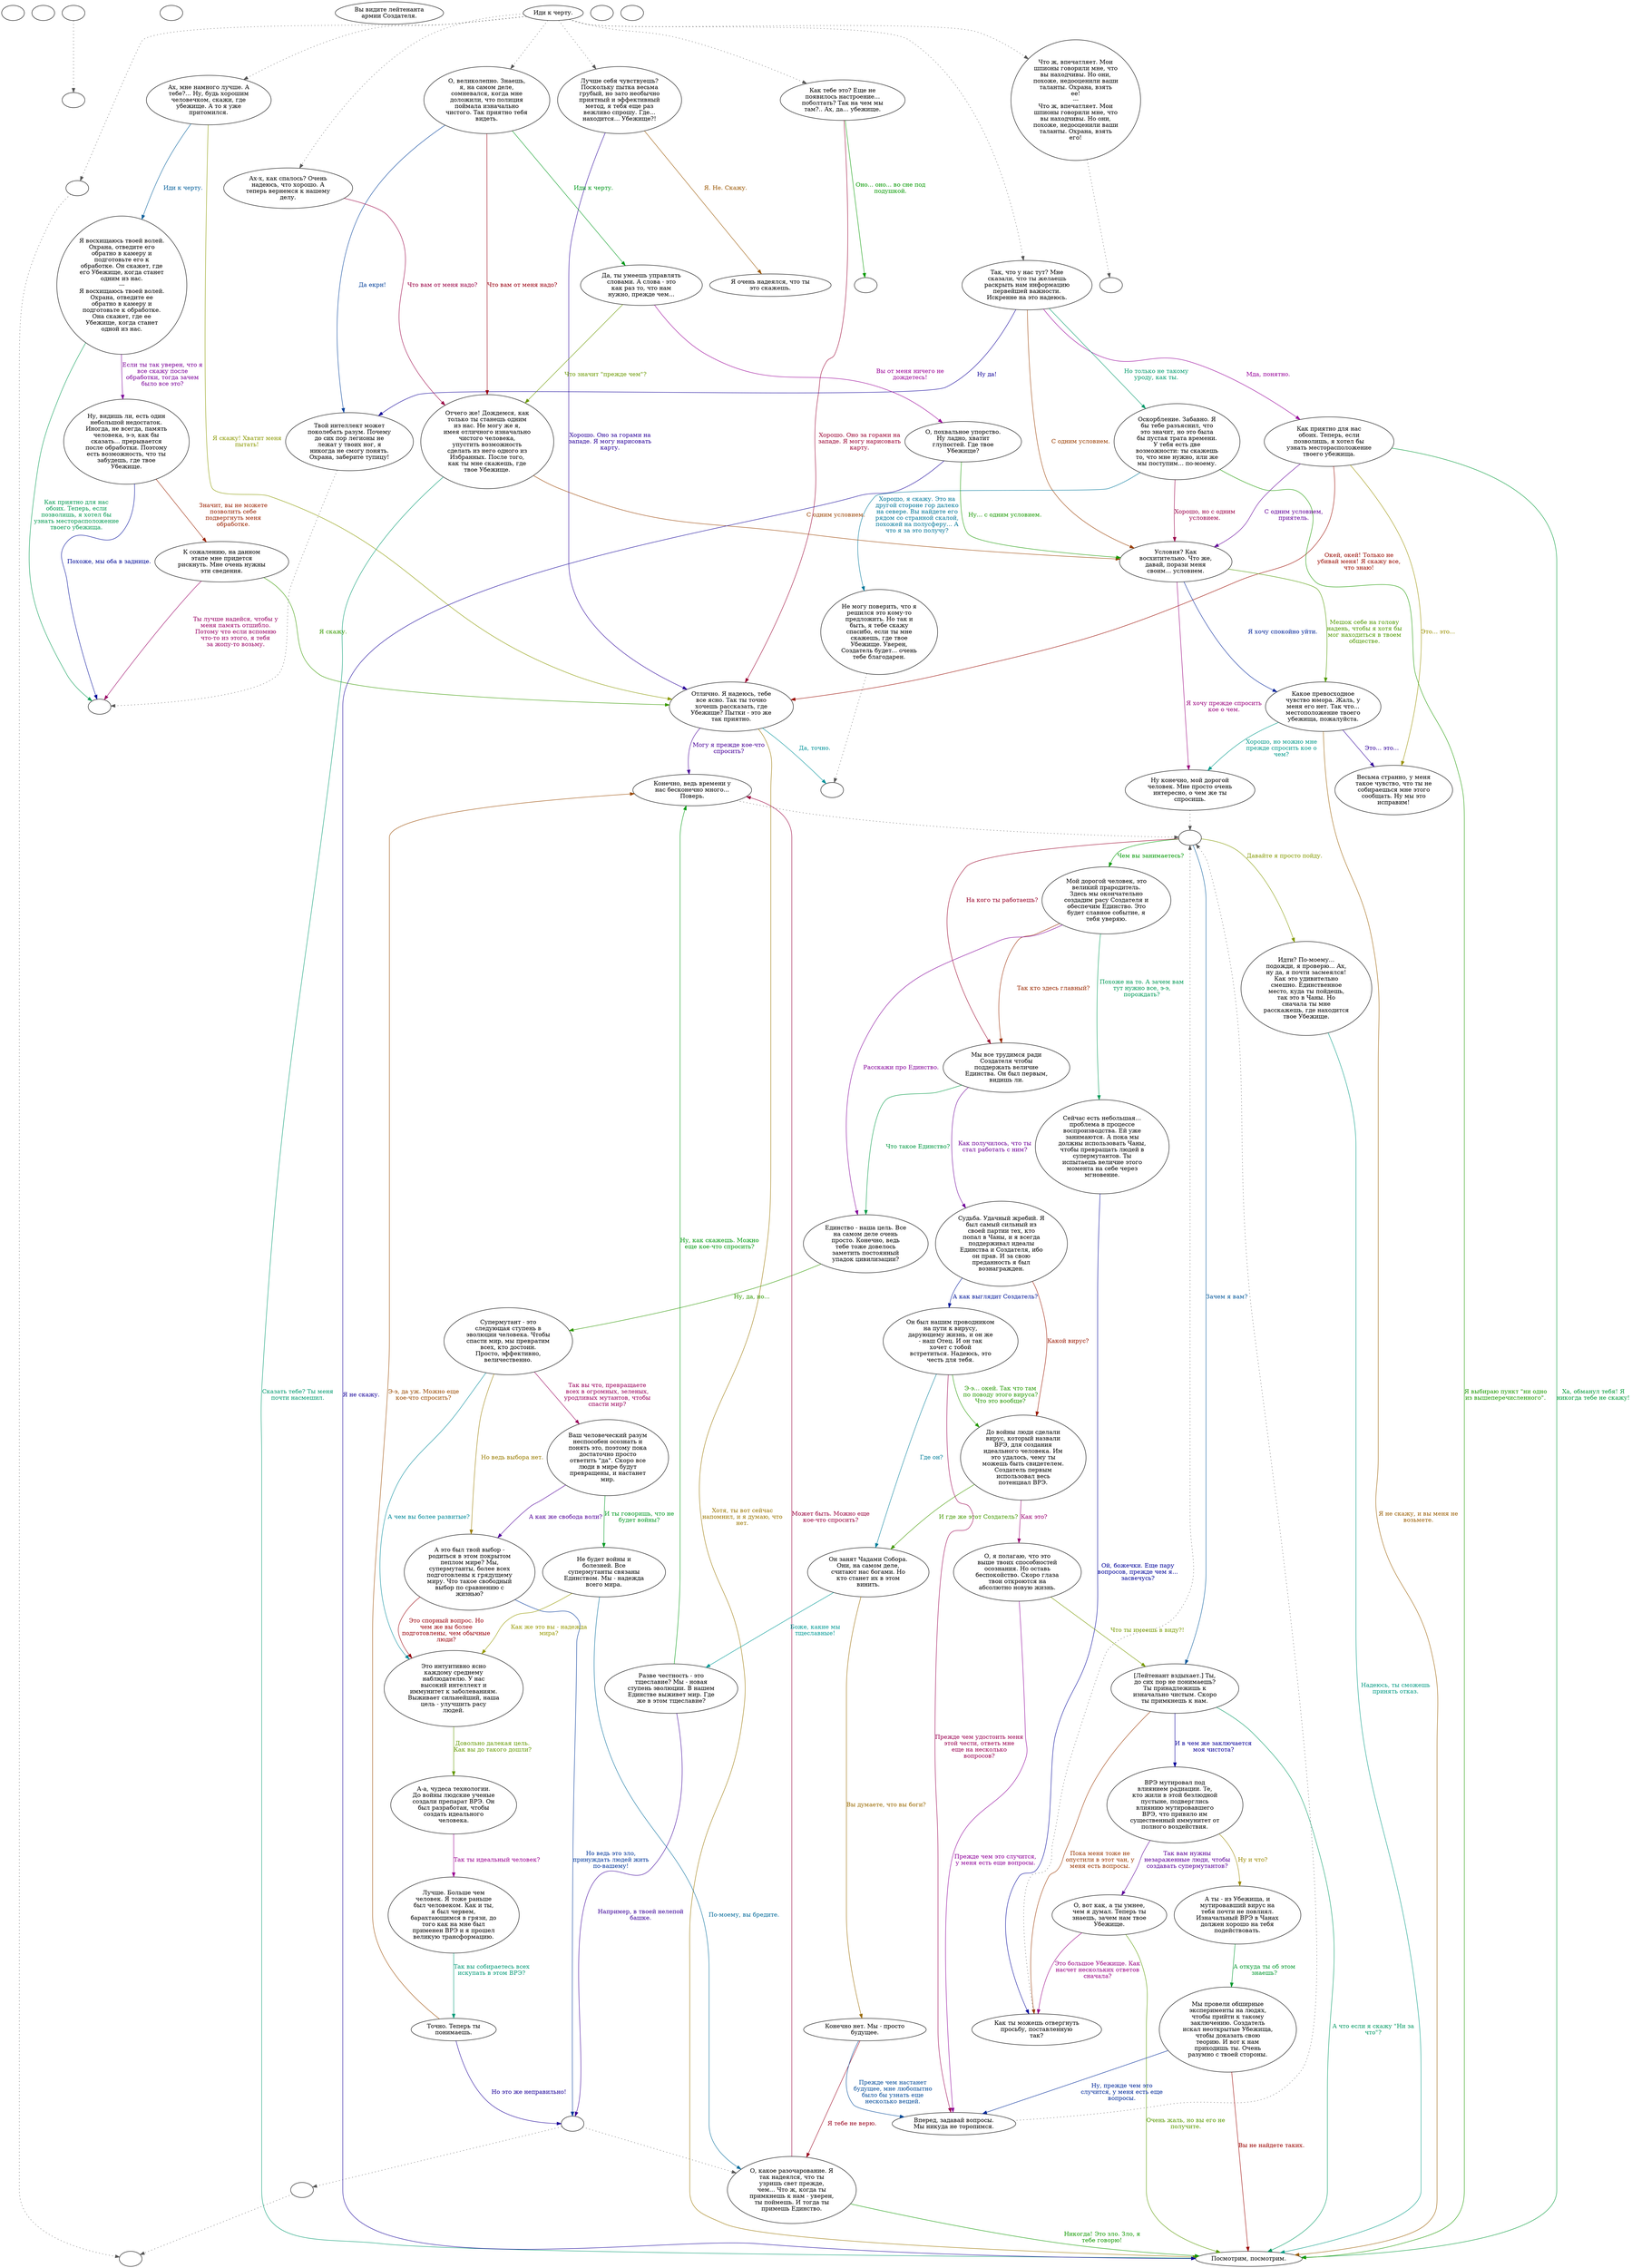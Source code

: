 digraph lt {
  "start" [style=filled       fillcolor="#FFFFFF"       color="#000000"]
  "start" [label=""]
  "combat_p_proc" [style=filled       fillcolor="#FFFFFF"       color="#000000"]
  "combat_p_proc" [label=""]
  "critter_p_proc" [style=filled       fillcolor="#FFFFFF"       color="#000000"]
  "critter_p_proc" -> "Torture" [style=dotted color="#555555"]
  "critter_p_proc" [label=""]
  "destroy_p_proc" [style=filled       fillcolor="#FFFFFF"       color="#000000"]
  "destroy_p_proc" [label=""]
  "look_at_p_proc" [style=filled       fillcolor="#FFFFFF"       color="#000000"]
  "look_at_p_proc" [label="Вы видите лейтенанта\nармии Создателя."]
  "talk_p_proc" [style=filled       fillcolor="#FFFFFF"       color="#000000"]
  "talk_p_proc" -> "get_reaction" [style=dotted color="#555555"]
  "talk_p_proc" -> "Lt36" [style=dotted color="#555555"]
  "talk_p_proc" -> "Lt37b" [style=dotted color="#555555"]
  "talk_p_proc" -> "Lt38" [style=dotted color="#555555"]
  "talk_p_proc" -> "Lt01" [style=dotted color="#555555"]
  "talk_p_proc" -> "Lt41" [style=dotted color="#555555"]
  "talk_p_proc" -> "Lt46" [style=dotted color="#555555"]
  "talk_p_proc" -> "Lt45" [style=dotted color="#555555"]
  "talk_p_proc" [label="Иди к черту."]
  "timed_event_p_proc" [style=filled       fillcolor="#FFFFFF"       color="#000000"]
  "timed_event_p_proc" [label=""]
  "map_enter_p_proc" [style=filled       fillcolor="#FFFFFF"       color="#000000"]
  "map_enter_p_proc" [label=""]
  "Lt01" [style=filled       fillcolor="#FFFFFF"       color="#000000"]
  "Lt01" [label="Так, что у нас тут? Мне\nсказали, что ты желаешь\nраскрыть нам информацию\nпервейшей важности.\nИскренне на это надеюсь."]
  "Lt01" -> "Lt02" [label="Мда, понятно." color="#960099" fontcolor="#960099"]
  "Lt01" -> "Lt01a" [label="Но только не такому\nуроду, как ты." color="#00996A" fontcolor="#00996A"]
  "Lt01" -> "Lt03" [label="С одним условием." color="#993D00" fontcolor="#993D00"]
  "Lt01" -> "Lt48" [label="Ну да!" color="#100099" fontcolor="#100099"]
  "Lt01a" [style=filled       fillcolor="#FFFFFF"       color="#000000"]
  "Lt01a" [label="Оскорбление. Забавно. Я\nбы тебе разъяснил, что\nэто значит, но это была\nбы пустая трата времени.\nУ тебя есть две\nвозможности: ты скажешь\nто, что мне нужно, или же\nмы поступим... по-моему."]
  "Lt01a" -> "Lt35" [label="Я выбираю пункт \"ни одно\nиз вышеперечисленного\"." color="#1C9900" fontcolor="#1C9900"]
  "Lt01a" -> "Lt03" [label="Хорошо, но с одним\nусловием." color="#990049" fontcolor="#990049"]
  "Lt01a" -> "Lt01b" [label="Хорошо, я скажу. Это на\nдругой стороне гор далеко\nна севере. Вы найдете его\nрядом со странной скалой,\nпохожей на полусферу... А\nчто я за это получу?" color="#007699" fontcolor="#007699"]
  "Lt01b" [style=filled       fillcolor="#FFFFFF"       color="#000000"]
  "Lt01b" -> "Ltx3" [style=dotted color="#555555"]
  "Lt01b" [label="Не могу поверить, что я\nрешился это кому-то\nпредложить. Но так и\nбыть, я тебе скажу\nспасибо, если ты мне\nскажешь, где твое\nУбежище. Уверен,\nСоздатель будет... очень\nтебе благодарен."]
  "Lt02" [style=filled       fillcolor="#FFFFFF"       color="#000000"]
  "Lt02" [label="Как приятно для нас\nобоих. Теперь, если\nпозволишь, я хотел бы\nузнать месторасположение\nтвоего убежища."]
  "Lt02" -> "Lt35a" [label="Это... это..." color="#999000" fontcolor="#999000"]
  "Lt02" -> "Lt03" [label="С одним условием,\nприятель." color="#630099" fontcolor="#630099"]
  "Lt02" -> "Lt35" [label="Ха, обманул тебя! Я\nникогда тебе не скажу!" color="#009937" fontcolor="#009937"]
  "Lt02" -> "Lt40" [label="Окей, окей! Только не\nубивай меня! Я скажу все,\nчто знаю!" color="#990A00" fontcolor="#990A00"]
  "Lt03" [style=filled       fillcolor="#FFFFFF"       color="#000000"]
  "Lt03" [label="Условия? Как\nвосхитительно. Что же,\nдавай, порази меня\nсвоим... условием."]
  "Lt03" -> "Lt04" [label="Я хочу спокойно уйти." color="#002399" fontcolor="#002399"]
  "Lt03" -> "Lt04" [label="Мешок себе на голову\nнадень, чтобы я хотя бы\nмог находиться в твоем\nобществе." color="#4F9900" fontcolor="#4F9900"]
  "Lt03" -> "Lt05" [label="Я хочу прежде спросить\nкое о чем." color="#99007C" fontcolor="#99007C"]
  "Lt04" [style=filled       fillcolor="#FFFFFF"       color="#000000"]
  "Lt04" [label="Какое превосходное\nчувство юмора. Жаль, у\nменя его нет. Так что...\nместоположение твоего\nубежища, пожалуйста."]
  "Lt04" -> "Lt05" [label="Хорошо, но можно мне\nпрежде спросить кое о\nчем?" color="#009989" fontcolor="#009989"]
  "Lt04" -> "Lt35" [label="Я не скажу, и вы меня не\nвозьмете." color="#995D00" fontcolor="#995D00"]
  "Lt04" -> "Lt35a" [label="Это... это..." color="#300099" fontcolor="#300099"]
  "Lt05" [style=filled       fillcolor="#FFFFFF"       color="#000000"]
  "Lt05" -> "Lt06" [style=dotted color="#555555"]
  "Lt05" [label="Ну конечно, мой дорогой\nчеловек. Мне просто очень\nинтересно, о чем же ты\nспросишь."]
  "Lt06" [style=filled       fillcolor="#FFFFFF"       color="#000000"]
  "Lt06" [label=""]
  "Lt06" -> "Lt07" [label="Чем вы занимаетесь?" color="#009903" fontcolor="#009903"]
  "Lt06" -> "Lt20" [label="На кого ты работаешь?" color="#990029" fontcolor="#990029"]
  "Lt06" -> "Lt27" [label="Зачем я вам?" color="#005699" fontcolor="#005699"]
  "Lt06" -> "Lt34" [label="Давайте я просто пойду." color="#839900" fontcolor="#839900"]
  "Lt07" [style=filled       fillcolor="#FFFFFF"       color="#000000"]
  "Lt07" [label="Мой дорогой человек, это\nвеликий прародитель.\nЗдесь мы окончательно\nсоздадим расу Создателя и\nобеспечим Единство. Это\nбудет славное событие, я\nтебя уверяю."]
  "Lt07" -> "Lt10" [label="Расскажи про Единство." color="#830099" fontcolor="#830099"]
  "Lt07" -> "Lt08" [label="Похоже на то. А зачем вам\nтут нужно все, э-э,\nпорождать?" color="#009956" fontcolor="#009956"]
  "Lt07" -> "Lt20" [label="Так кто здесь главный?" color="#992900" fontcolor="#992900"]
  "Lt08" [style=filled       fillcolor="#FFFFFF"       color="#000000"]
  "Lt08" [label="Сейчас есть небольшая...\nпроблема в процессе\nвоспроизводства. Ей уже\nзанимаются. А пока мы\nдолжны использовать Чаны,\nчтобы превращать людей в\nсупермутантов. Ты\nиспытаешь величие этого\nмомента на себе через\nмгновение."]
  "Lt08" -> "Lt08a" [label="Ой, божечки. Еще пару\nвопросов, прежде чем я...\nзасвечусь?" color="#000399" fontcolor="#000399"]
  "Lt08a" [style=filled       fillcolor="#FFFFFF"       color="#000000"]
  "Lt08a" -> "Lt06" [style=dotted color="#555555"]
  "Lt08a" [label="Как ты можешь отвергнуть\nпросьбу, поставленную\nтак?"]
  "Lt09" [style=filled       fillcolor="#FFFFFF"       color="#000000"]
  "Lt09" -> "Lt06" [style=dotted color="#555555"]
  "Lt09" [label="Конечно, ведь времени у\nнас бесконечно много...\nПоверь."]
  "Lt10" [style=filled       fillcolor="#FFFFFF"       color="#000000"]
  "Lt10" [label="Единство - наша цель. Все\nна самом деле очень\nпросто. Конечно, ведь\nтебе тоже довелось\nзаметить постоянный\nупадок цивилизации?"]
  "Lt10" -> "Lt11" [label="Ну, да, но..." color="#309900" fontcolor="#309900"]
  "Lt11" [style=filled       fillcolor="#FFFFFF"       color="#000000"]
  "Lt11" [label="Супермутант - это\nследующая ступень в\nэволюции человека. Чтобы\nспасти мир, мы превратим\nвсех, кто достоин.\nПросто, эффективно,\nвеличественно."]
  "Lt11" -> "Lt12" [label="Так вы что, превращаете\nвсех в огромных, зеленых,\nуродливых мутантов, чтобы\nспасти мир?" color="#99005C" fontcolor="#99005C"]
  "Lt11" -> "Lt14" [label="А чем вы более развитые?" color="#008999" fontcolor="#008999"]
  "Lt11" -> "Lt13" [label="Но ведь выбора нет." color="#997C00" fontcolor="#997C00"]
  "Lt12" [style=filled       fillcolor="#FFFFFF"       color="#000000"]
  "Lt12" [label="Ваш человеческий разум\nнеспособен осознать и\nпонять это, поэтому пока\nдостаточно просто\nответить \"да\". Скоро все\nлюди в мире будут\nпревращены, и настанет\nмир."]
  "Lt12" -> "Lt13" [label="А как же свобода воли?" color="#500099" fontcolor="#500099"]
  "Lt12" -> "Lt19" [label="И ты говоришь, что не\nбудет войны?" color="#009923" fontcolor="#009923"]
  "Lt13" [style=filled       fillcolor="#FFFFFF"       color="#000000"]
  "Lt13" [label="А это был твой выбор -\nродиться в этом покрытом\nпеплом мире? Мы,\nсупермутанты, более всех\nподготовлены к грядущему\nмиру. Что такое свободный\nвыбор по сравнению с\nжизнью?"]
  "Lt13" -> "Lt14" [label="Это спорный вопрос. Но\nчем же вы более\nподготовлены, чем обычные\nлюди?" color="#99000A" fontcolor="#99000A"]
  "Lt13" -> "Lt18a" [label="Но ведь это зло,\nпринуждать людей жить\nпо-вашему!" color="#003699" fontcolor="#003699"]
  "Lt14" [style=filled       fillcolor="#FFFFFF"       color="#000000"]
  "Lt14" [label="Это интуитивно ясно\nкаждому среднему\nнаблюдателю. У нас\nвысокий интеллект и\nиммунитет к заболеваниям.\nВыживает сильнейший, наша\nцель - улучшить расу\nлюдей."]
  "Lt14" -> "Lt15" [label="Довольно далекая цель.\nКак вы до такого дошли?" color="#639900" fontcolor="#639900"]
  "Lt15" [style=filled       fillcolor="#FFFFFF"       color="#000000"]
  "Lt15" [label="А-а, чудеса технологии.\nДо войны людские ученые\nсоздали препарат ВРЭ. Он\nбыл разработан, чтобы\nсоздать идеального\nчеловека."]
  "Lt15" -> "Lt16" [label="Так ты идеальный человек?" color="#990090" fontcolor="#990090"]
  "Lt16" [style=filled       fillcolor="#FFFFFF"       color="#000000"]
  "Lt16" [label="Лучше. Больше чем\nчеловек. Я тоже раньше\nбыл человеком. Как и ты,\nя был червем,\nбарахтающимся в грязи, до\nтого как на мне был\nприменен ВРЭ и я прошел\nвеликую трансформацию."]
  "Lt16" -> "Lt17" [label="Так вы собираетесь всех\nискупать в этом ВРЭ?" color="#009976" fontcolor="#009976"]
  "Lt17" [style=filled       fillcolor="#FFFFFF"       color="#000000"]
  "Lt17" [label="Точно. Теперь ты\nпонимаешь."]
  "Lt17" -> "Lt09" [label="Э-э, да уж. Можно еще\nкое-что спросить?" color="#994900" fontcolor="#994900"]
  "Lt17" -> "Lt18a" [label="Но это же неправильно!" color="#1C0099" fontcolor="#1C0099"]
  "Lt18" [style=filled       fillcolor="#FFFFFF"       color="#000000"]
  "Lt18" [label="О, какое разочарование. Я\nтак надеялся, что ты\nузришь свет прежде,\nчем... Что ж, когда ты\nпримкнешь к нам - уверен,\nты поймешь. И тогда ты\nпримешь Единство."]
  "Lt18" -> "Lt35" [label="Никогда! Это зло. Зло, я\nтебе говорю!" color="#109900" fontcolor="#109900"]
  "Lt18" -> "Lt09" [label="Может быть. Можно еще\nкое-что спросить?" color="#99003D" fontcolor="#99003D"]
  "Lt18a" [style=filled       fillcolor="#FFFFFF"       color="#000000"]
  "Lt18a" -> "DownReact" [style=dotted color="#555555"]
  "Lt18a" -> "Lt18" [style=dotted color="#555555"]
  "Lt18a" [label=""]
  "Lt19" [style=filled       fillcolor="#FFFFFF"       color="#000000"]
  "Lt19" [label="Не будет войны и\nболезней. Все\nсупермутанты связаны\nЕдинством. Мы - надежда\nвсего мира."]
  "Lt19" -> "Lt18" [label="По-моему, вы бредите." color="#006999" fontcolor="#006999"]
  "Lt19" -> "Lt14" [label="Как же это вы - надежда\nмира?" color="#969900" fontcolor="#969900"]
  "Lt20" [style=filled       fillcolor="#FFFFFF"       color="#000000"]
  "Lt20" [label="Мы все трудимся ради\nСоздателя чтобы\nподдержать величие\nЕдинства. Он был первым,\nвидишь ли."]
  "Lt20" -> "Lt21" [label="Как получилось, что ты\nстал работать с ним?" color="#6F0099" fontcolor="#6F0099"]
  "Lt20" -> "Lt10" [label="Что такое Единство?" color="#009943" fontcolor="#009943"]
  "Lt21" [style=filled       fillcolor="#FFFFFF"       color="#000000"]
  "Lt21" [label="Судьба. Удачный жребий. Я\nбыл самый сильный из\nсвоей партии тех, кто\nпопал в Чаны, и я всегда\nподдерживал идеалы\nЕдинства и Создателя, ибо\nон прав. И за свою\nпреданность я был\nвознагражден."]
  "Lt21" -> "Lt22" [label="Какой вирус?" color="#991600" fontcolor="#991600"]
  "Lt21" -> "Lt29" [label="А как выглядит Создатель?" color="#001799" fontcolor="#001799"]
  "Lt22" [style=filled       fillcolor="#FFFFFF"       color="#000000"]
  "Lt22" [label="До войны люди сделали\nвирус, который назвали\nВРЭ, для создания\nидеального человека. Им\nэто удалось, чему ты\nможешь быть свидетелем.\nСоздатель первым\nиспользовал весь\nпотенциал ВРЭ."]
  "Lt22" -> "Lt23" [label="И где же этот Создатель?" color="#439900" fontcolor="#439900"]
  "Lt22" -> "Lt26" [label="Как это?" color="#990070" fontcolor="#990070"]
  "Lt23" [style=filled       fillcolor="#FFFFFF"       color="#000000"]
  "Lt23" [label="Он занят Чадами Собора.\nОни, на самом деле,\nсчитают нас богами. Но\nкто станет их в этом\nвинить."]
  "Lt23" -> "Lt24" [label="Боже, какие мы\nтщеславные!" color="#009995" fontcolor="#009995"]
  "Lt23" -> "Lt25" [label="Вы думаете, что вы боги?" color="#996900" fontcolor="#996900"]
  "Lt24" [style=filled       fillcolor="#FFFFFF"       color="#000000"]
  "Lt24" [label="Разве честность - это\nтщеславие? Мы - новая\nступень эволюции. В нашем\nЕдинстве выживет мир. Где\nже в этом тщеславие?"]
  "Lt24" -> "Lt18a" [label="Например, в твоей нелепой\nбашке." color="#3C0099" fontcolor="#3C0099"]
  "Lt24" -> "Lt09" [label="Ну, как скажешь. Можно\nеще кое-что спросить?" color="#00990F" fontcolor="#00990F"]
  "Lt25" [style=filled       fillcolor="#FFFFFF"       color="#000000"]
  "Lt25" [label="Конечно нет. Мы - просто\nбудущее."]
  "Lt25" -> "Lt18" [label="Я тебе не верю." color="#99001D" fontcolor="#99001D"]
  "Lt25" -> "Lt28" [label="Прежде чем настанет\nбудущее, мне любопытно\nбыло бы узнать еще\nнесколько вещей." color="#004A99" fontcolor="#004A99"]
  "Lt26" [style=filled       fillcolor="#FFFFFF"       color="#000000"]
  "Lt26" [label="О, я полагаю, что это\nвыше твоих способностей\nосознания. Но оставь\nбеспокойство. Скоро глаза\nтвои откроются на\nабсолютно новую жизнь."]
  "Lt26" -> "Lt27" [label="Что ты имеешь в виду?!" color="#779900" fontcolor="#779900"]
  "Lt26" -> "Lt28" [label="Прежде чем это случится,\nу меня есть еще вопросы." color="#8F0099" fontcolor="#8F0099"]
  "Lt27" [style=filled       fillcolor="#FFFFFF"       color="#000000"]
  "Lt27" [label="[Лейтенант вздыхает.] Ты,\nдо сих пор не понимаешь?\nТы принадлежишь к\nизначально чистым. Скоро\nты примкнешь к нам."]
  "Lt27" -> "Lt35" [label="А что если я скажу \"Ни за\nчто\"?" color="#009962" fontcolor="#009962"]
  "Lt27" -> "Lt08a" [label="Пока меня тоже не\nопустили в этот чан, у\nменя есть вопросы." color="#993600" fontcolor="#993600"]
  "Lt27" -> "Lt30" [label="И в чем же заключается\nмоя чистота?" color="#090099" fontcolor="#090099"]
  "Lt28" [style=filled       fillcolor="#FFFFFF"       color="#000000"]
  "Lt28" -> "Lt06" [style=dotted color="#555555"]
  "Lt28" [label="Вперед, задавай вопросы.\nМы никуда не торопимся."]
  "Lt29" [style=filled       fillcolor="#FFFFFF"       color="#000000"]
  "Lt29" [label="Он был нашим проводником\nна пути к вирусу,\nдарующему жизнь, и он же\n- наш Отец. И он так\nхочет с тобой\nвстретиться. Надеюсь, это\nчесть для тебя."]
  "Lt29" -> "Lt22" [label="Э-э... окей. Так что там\nпо поводу этого вируса?\nЧто это вообще?" color="#249900" fontcolor="#249900"]
  "Lt29" -> "Lt28" [label="Прежде чем удостоить меня\nэтой чести, ответь мне\nеще на несколько\nвопросов?" color="#990050" fontcolor="#990050"]
  "Lt29" -> "Lt23" [label="Где он?" color="#007D99" fontcolor="#007D99"]
  "Lt30" [style=filled       fillcolor="#FFFFFF"       color="#000000"]
  "Lt30" [label="ВРЭ мутировал под\nвлиянием радиации. Те,\nкто жили в этой безлюдной\nпустыне, подверглись\nвлиянию мутировавшего\nВРЭ, что привило им\nсущественный иммунитет от\nполного воздействия."]
  "Lt30" -> "Lt31" [label="Ну и что?" color="#998800" fontcolor="#998800"]
  "Lt30" -> "Lt33" [label="Так вам нужны\nнезараженные люди, чтобы\nсоздавать супермутантов?" color="#5C0099" fontcolor="#5C0099"]
  "Lt31" [style=filled       fillcolor="#FFFFFF"       color="#000000"]
  "Lt31" [label="А ты - из Убежища, и\nмутировавший вирус на\nтебя почти не повлиял.\nИзначальный ВРЭ в Чанах\nдолжен хорошо на тебя\nподействовать."]
  "Lt31" -> "Lt32" [label="А откуда ты об этом\nзнаешь?" color="#00992F" fontcolor="#00992F"]
  "Lt32" [style=filled       fillcolor="#FFFFFF"       color="#000000"]
  "Lt32" [label="Мы провели обширные\nэксперименты на людях,\nчтобы прийти к такому\nзаключению. Создатель\nискал неоткрытые Убежища,\nчтобы доказать свою\nтеорию. И вот к нам\nприходишь ты. Очень\nразумно с твоей стороны."]
  "Lt32" -> "Lt35" [label="Вы не найдете таких." color="#990200" fontcolor="#990200"]
  "Lt32" -> "Lt28" [label="Ну, прежде чем это\nслучится, у меня есть еще\nвопросы." color="#002A99" fontcolor="#002A99"]
  "Lt33" [style=filled       fillcolor="#FFFFFF"       color="#000000"]
  "Lt33" [label="О, вот как, а ты умнее,\nчем я думал. Теперь ты\nзнаешь, зачем нам твое\nУбежище."]
  "Lt33" -> "Lt35" [label="Очень жаль, но вы его не\nполучите." color="#579900" fontcolor="#579900"]
  "Lt33" -> "Lt08a" [label="Это большое Убежище. Как\nнасчет нескольких ответов\nсначала?" color="#990084" fontcolor="#990084"]
  "Lt34" [style=filled       fillcolor="#FFFFFF"       color="#000000"]
  "Lt34" [label="Идти? По-моему...\nподожди, я проверю... Ах,\nну да, я почти засмеялся!\nКак это удивительно\nсмешно. Единственное\nместо, куда ты пойдешь,\nтак это в Чаны. Но\nсначала ты мне\nрасскажешь, где находится\nтвое Убежище."]
  "Lt34" -> "Lt35" [label="Надеюсь, ты сможешь\nпринять отказ." color="#009982" fontcolor="#009982"]
  "Lt35" [style=filled       fillcolor="#FFFFFF"       color="#000000"]
  "Lt35" [label="Посмотрим, посмотрим."]
  "Lt35a" [style=filled       fillcolor="#FFFFFF"       color="#000000"]
  "Lt35a" [label="Весьма странно, у меня\nтакое чувство, что ты не\nсобираешься мне этого\nсообщать. Ну мы это\nисправим!"]
  "Lt36" [style=filled       fillcolor="#FFFFFF"       color="#000000"]
  "Lt36" [label="Лучше себя чувствуешь?\nПоскольку пытка весьма\nгрубый, но зато необычно\nприятный и эффективный\nметод, я тебя еще раз\nвежливо спрошу. Где...\nнаходится... Убежище?!"]
  "Lt36" -> "Lt37" [label="Я. Не. Скажу." color="#995500" fontcolor="#995500"]
  "Lt36" -> "Lt40" [label="Хорошо. Оно за горами на\nзападе. Я могу нарисовать\nкарту." color="#290099" fontcolor="#290099"]
  "Lt37" [style=filled       fillcolor="#FFFFFF"       color="#000000"]
  "Lt37" [label="Я очень надеялся, что ты\nэто скажешь."]
  "Lt37b" [style=filled       fillcolor="#FFFFFF"       color="#000000"]
  "Lt37b" [label="Как тебе это? Еще не\nпоявилось настроение...\nпоболтать? Так на чем мы\nтам?.. Ах, да... убежище."]
  "Lt37b" -> "Ltx1" [label="Оно... оно... во сне под\nподушкой." color="#049900" fontcolor="#049900"]
  "Lt37b" -> "Lt40" [label="Хорошо. Оно за горами на\nзападе. Я могу нарисовать\nкарту." color="#990031" fontcolor="#990031"]
  "Lt38" [style=filled       fillcolor="#FFFFFF"       color="#000000"]
  "Lt38" [label="Ах, мне намного лучше. А\nтебе?... Ну, будь хорошим\nчеловечком, скажи, где\nубежище. А то я уже\nпритомился."]
  "Lt38" -> "Lt39" [label="Иди к черту." color="#005D99" fontcolor="#005D99"]
  "Lt38" -> "Lt40" [label="Я скажу! Хватит меня\nпытать!" color="#8A9900" fontcolor="#8A9900"]
  "Lt39" [style=filled       fillcolor="#FFFFFF"       color="#000000"]
  "Lt39" [label="Я восхищаюсь твоей волей.\nОхрана, отведите его\nобратно в камеру и\nподготовьте его к\nобработке. Он скажет, где\nего Убежище, когда станет\nодним из нас.\n---\nЯ восхищаюсь твоей волей.\nОхрана, отведите ее\nобратно в камеру и\nподготовьте к обработке.\nОна скажет, где ее\nУбежище, когда станет\nодной из нас."]
  "Lt39" -> "Lt39a" [label="Если ты так уверен, что я\nвсе скажу после\nобработки, тогда зачем\nбыло все это?" color="#7B0099" fontcolor="#7B0099"]
  "Lt39" -> "Ltx2" [label="Как приятно для нас\nобоих. Теперь, если\nпозволишь, я хотел бы\nузнать месторасположение\nтвоего убежища." color="#00994F" fontcolor="#00994F"]
  "Lt39a" [style=filled       fillcolor="#FFFFFF"       color="#000000"]
  "Lt39a" [label="Ну, видишь ли, есть один\nнебольшой недостаток.\nИногда, не всегда, память\nчеловека, э-э, как бы\nсказать... прерывается\nпосле обработки. Поэтому\nесть возможность, что ты\nзабудешь, где твое\nУбежище."]
  "Lt39a" -> "Lt39b" [label="Значит, вы не можете\nпозволить себе\nподвергнуть меня\nобработке." color="#992200" fontcolor="#992200"]
  "Lt39a" -> "Ltx2" [label="Похоже, мы оба в заднице." color="#000B99" fontcolor="#000B99"]
  "Lt39b" [style=filled       fillcolor="#FFFFFF"       color="#000000"]
  "Lt39b" [label="К сожалению, на данном\nэтапе мне придется\nрискнуть. Мне очень нужны\nэти сведения."]
  "Lt39b" -> "Lt40" [label="Я скажу." color="#379900" fontcolor="#379900"]
  "Lt39b" -> "Ltx2" [label="Ты лучше надейся, чтобы у\nменя память отшибло.\nПотому что если вспомню\nчто-то из этого, я тебя\nза жопу-то возьму." color="#990064" fontcolor="#990064"]
  "Lt40" [style=filled       fillcolor="#FFFFFF"       color="#000000"]
  "Lt40" [label="Отлично. Я надеюсь, тебе\nвсе ясно. Так ты точно\nхочешь рассказать, где\nУбежище? Пытки - это же\nтак приятно."]
  "Lt40" -> "Ltx3" [label="Да, точно." color="#009199" fontcolor="#009199"]
  "Lt40" -> "Lt35" [label="Хотя, ты вот сейчас\nнапомнил, и я думаю, что\nнет." color="#997500" fontcolor="#997500"]
  "Lt40" -> "Lt09" [label="Могу я прежде кое-что\nспросить?" color="#480099" fontcolor="#480099"]
  "Lt41" [style=filled       fillcolor="#FFFFFF"       color="#000000"]
  "Lt41" [label="О, великолепно. Знаешь,\nя, на самом деле,\nсомневался, когда мне\nдоложили, что полиция\nпоймала изначально\nчистого. Так приятно тебя\nвидеть."]
  "Lt41" -> "Lt42" [label="Иди к черту." color="#00991C" fontcolor="#00991C"]
  "Lt41" -> "Lt43" [label="Что вам от меня надо?" color="#990011" fontcolor="#990011"]
  "Lt41" -> "Lt48" [label="Да екрн!" color="#003E99" fontcolor="#003E99"]
  "Lt42" [style=filled       fillcolor="#FFFFFF"       color="#000000"]
  "Lt42" [label="Да, ты умеешь управлять\nсловами. А слова - это\nкак раз то, что нам\nнужно, прежде чем..."]
  "Lt42" -> "Lt43" [label="Что значит \"прежде чем\"?" color="#6A9900" fontcolor="#6A9900"]
  "Lt42" -> "Lt44" [label="Вы от меня ничего не\nдождетесь!" color="#990097" fontcolor="#990097"]
  "Lt43" [style=filled       fillcolor="#FFFFFF"       color="#000000"]
  "Lt43" [label="Отчего же! Дождемся, как\nтолько ты станешь одним\nиз нас. Не могу же я,\nимея отличного изначально\nчистого человека,\nупустить возможность\nсделать из него одного из\nИзбранных. После того,\nкак ты мне скажешь, где\nтвое Убежище."]
  "Lt43" -> "Lt35" [label="Сказать тебе? Ты меня\nпочти насмешил." color="#00996E" fontcolor="#00996E"]
  "Lt43" -> "Lt03" [label="С одним условием." color="#994200" fontcolor="#994200"]
  "Lt44" [style=filled       fillcolor="#FFFFFF"       color="#000000"]
  "Lt44" [label="О, похвальное упорство.\nНу ладно, хватит\nглупостей. Где твое\nУбежище?"]
  "Lt44" -> "Lt35" [label="Я не скажу." color="#150099" fontcolor="#150099"]
  "Lt44" -> "Lt03" [label="Ну... с одним условием." color="#189900" fontcolor="#189900"]
  "Lt45" [style=filled       fillcolor="#FFFFFF"       color="#000000"]
  "Lt45" -> "Ltx4" [style=dotted color="#555555"]
  "Lt45" [label="Что ж, впечатляет. Мои\nшпионы говорили мне, что\nвы находчивы. Но они,\nпохоже, недооценили ваши\nталанты. Охрана, взять\nее!\n---\nЧто ж, впечатляет. Мои\nшпионы говорили мне, что\nвы находчивы. Но они,\nпохоже, недооценили ваши\nталанты. Охрана, взять\nего!"]
  "Lt46" [style=filled       fillcolor="#FFFFFF"       color="#000000"]
  "Lt46" [label="Ах-х, как спалось? Очень\nнадеюсь, что хорошо. А\nтеперь вернемся к нашему\nделу."]
  "Lt46" -> "Lt43" [label="Что вам от меня надо?" color="#990044" fontcolor="#990044"]
  "Lt48" [style=filled       fillcolor="#FFFFFF"       color="#000000"]
  "Lt48" -> "Ltx2" [style=dotted color="#555555"]
  "Lt48" [label="Твой интеллект может\nпоколебать разум. Почему\nдо сих пор легионы не\nлежат у твоих ног, я\nникогда не смогу понять.\nОхрана, заберите тупицу!"]
  "Ltx1" [style=filled       fillcolor="#FFFFFF"       color="#000000"]
  "Ltx1" [label=""]
  "Ltx2" [style=filled       fillcolor="#FFFFFF"       color="#000000"]
  "Ltx2" [label=""]
  "Ltx3" [style=filled       fillcolor="#FFFFFF"       color="#000000"]
  "Ltx3" [label=""]
  "Ltx4" [style=filled       fillcolor="#FFFFFF"       color="#000000"]
  "Ltx4" [label=""]
  "Torture" [style=filled       fillcolor="#FFFFFF"       color="#000000"]
  "Torture" [label=""]
  "get_reaction" [style=filled       fillcolor="#FFFFFF"       color="#000000"]
  "get_reaction" -> "ReactToLevel" [style=dotted color="#555555"]
  "get_reaction" [label=""]
  "ReactToLevel" [style=filled       fillcolor="#FFFFFF"       color="#000000"]
  "ReactToLevel" [label=""]
  "DownReact" [style=filled       fillcolor="#FFFFFF"       color="#000000"]
  "DownReact" -> "ReactToLevel" [style=dotted color="#555555"]
  "DownReact" [label=""]
}